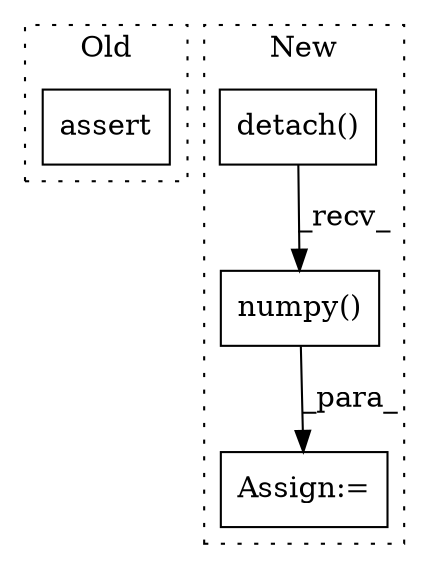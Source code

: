 digraph G {
subgraph cluster0 {
1 [label="assert" a="65" s="3196" l="7" shape="box"];
label = "Old";
style="dotted";
}
subgraph cluster1 {
2 [label="detach()" a="75" s="2660" l="12" shape="box"];
3 [label="Assign:=" a="68" s="2657" l="3" shape="box"];
4 [label="numpy()" a="75" s="2660" l="26" shape="box"];
label = "New";
style="dotted";
}
2 -> 4 [label="_recv_"];
4 -> 3 [label="_para_"];
}
